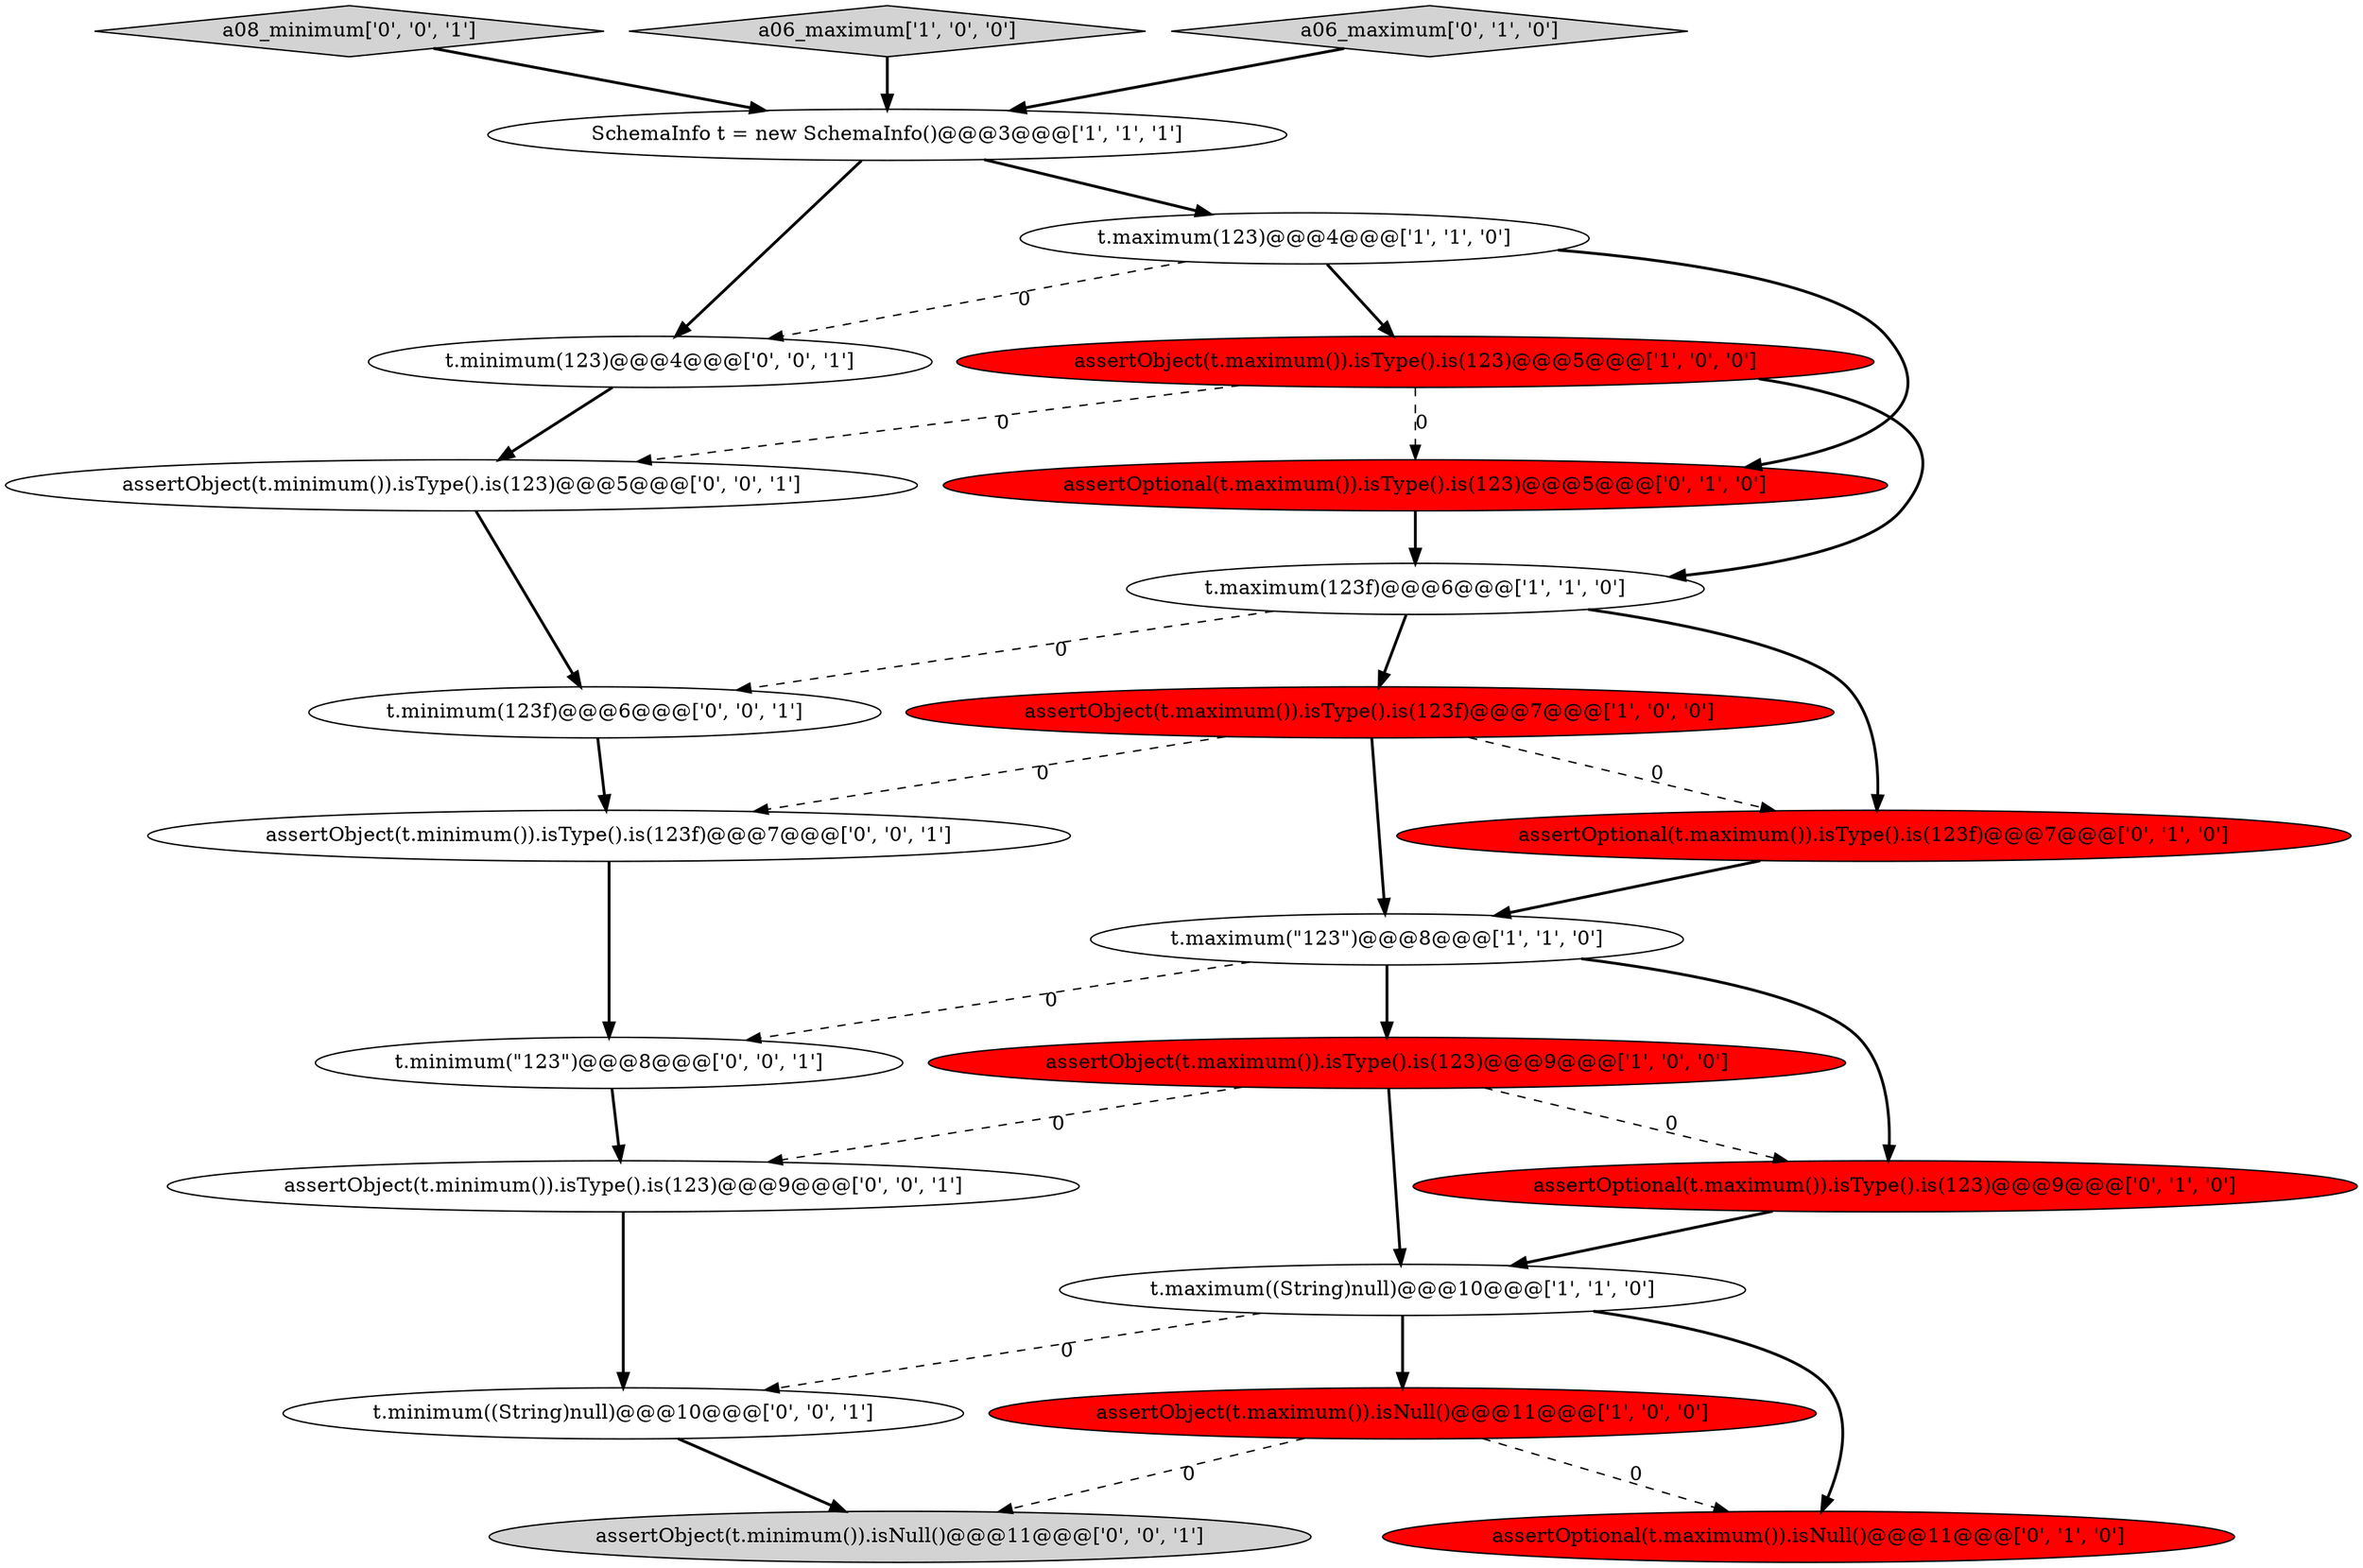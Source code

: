 digraph {
2 [style = filled, label = "t.maximum(\"123\")@@@8@@@['1', '1', '0']", fillcolor = white, shape = ellipse image = "AAA0AAABBB1BBB"];
12 [style = filled, label = "assertOptional(t.maximum()).isType().is(123f)@@@7@@@['0', '1', '0']", fillcolor = red, shape = ellipse image = "AAA1AAABBB2BBB"];
16 [style = filled, label = "t.minimum(\"123\")@@@8@@@['0', '0', '1']", fillcolor = white, shape = ellipse image = "AAA0AAABBB3BBB"];
14 [style = filled, label = "assertOptional(t.maximum()).isType().is(123)@@@9@@@['0', '1', '0']", fillcolor = red, shape = ellipse image = "AAA1AAABBB2BBB"];
6 [style = filled, label = "t.maximum(123f)@@@6@@@['1', '1', '0']", fillcolor = white, shape = ellipse image = "AAA0AAABBB1BBB"];
4 [style = filled, label = "assertObject(t.maximum()).isType().is(123)@@@5@@@['1', '0', '0']", fillcolor = red, shape = ellipse image = "AAA1AAABBB1BBB"];
8 [style = filled, label = "assertObject(t.maximum()).isType().is(123f)@@@7@@@['1', '0', '0']", fillcolor = red, shape = ellipse image = "AAA1AAABBB1BBB"];
22 [style = filled, label = "assertObject(t.minimum()).isType().is(123)@@@5@@@['0', '0', '1']", fillcolor = white, shape = ellipse image = "AAA0AAABBB3BBB"];
3 [style = filled, label = "assertObject(t.maximum()).isNull()@@@11@@@['1', '0', '0']", fillcolor = red, shape = ellipse image = "AAA1AAABBB1BBB"];
15 [style = filled, label = "t.minimum(123)@@@4@@@['0', '0', '1']", fillcolor = white, shape = ellipse image = "AAA0AAABBB3BBB"];
23 [style = filled, label = "a08_minimum['0', '0', '1']", fillcolor = lightgray, shape = diamond image = "AAA0AAABBB3BBB"];
18 [style = filled, label = "assertObject(t.minimum()).isType().is(123f)@@@7@@@['0', '0', '1']", fillcolor = white, shape = ellipse image = "AAA0AAABBB3BBB"];
10 [style = filled, label = "assertOptional(t.maximum()).isType().is(123)@@@5@@@['0', '1', '0']", fillcolor = red, shape = ellipse image = "AAA1AAABBB2BBB"];
5 [style = filled, label = "a06_maximum['1', '0', '0']", fillcolor = lightgray, shape = diamond image = "AAA0AAABBB1BBB"];
13 [style = filled, label = "assertOptional(t.maximum()).isNull()@@@11@@@['0', '1', '0']", fillcolor = red, shape = ellipse image = "AAA1AAABBB2BBB"];
9 [style = filled, label = "assertObject(t.maximum()).isType().is(123)@@@9@@@['1', '0', '0']", fillcolor = red, shape = ellipse image = "AAA1AAABBB1BBB"];
11 [style = filled, label = "a06_maximum['0', '1', '0']", fillcolor = lightgray, shape = diamond image = "AAA0AAABBB2BBB"];
17 [style = filled, label = "t.minimum(123f)@@@6@@@['0', '0', '1']", fillcolor = white, shape = ellipse image = "AAA0AAABBB3BBB"];
19 [style = filled, label = "t.minimum((String)null)@@@10@@@['0', '0', '1']", fillcolor = white, shape = ellipse image = "AAA0AAABBB3BBB"];
7 [style = filled, label = "t.maximum(123)@@@4@@@['1', '1', '0']", fillcolor = white, shape = ellipse image = "AAA0AAABBB1BBB"];
0 [style = filled, label = "SchemaInfo t = new SchemaInfo()@@@3@@@['1', '1', '1']", fillcolor = white, shape = ellipse image = "AAA0AAABBB1BBB"];
20 [style = filled, label = "assertObject(t.minimum()).isType().is(123)@@@9@@@['0', '0', '1']", fillcolor = white, shape = ellipse image = "AAA0AAABBB3BBB"];
21 [style = filled, label = "assertObject(t.minimum()).isNull()@@@11@@@['0', '0', '1']", fillcolor = lightgray, shape = ellipse image = "AAA0AAABBB3BBB"];
1 [style = filled, label = "t.maximum((String)null)@@@10@@@['1', '1', '0']", fillcolor = white, shape = ellipse image = "AAA0AAABBB1BBB"];
9->20 [style = dashed, label="0"];
3->21 [style = dashed, label="0"];
4->6 [style = bold, label=""];
7->10 [style = bold, label=""];
1->19 [style = dashed, label="0"];
1->3 [style = bold, label=""];
8->12 [style = dashed, label="0"];
6->17 [style = dashed, label="0"];
4->22 [style = dashed, label="0"];
7->4 [style = bold, label=""];
2->9 [style = bold, label=""];
3->13 [style = dashed, label="0"];
23->0 [style = bold, label=""];
10->6 [style = bold, label=""];
1->13 [style = bold, label=""];
0->15 [style = bold, label=""];
14->1 [style = bold, label=""];
15->22 [style = bold, label=""];
0->7 [style = bold, label=""];
12->2 [style = bold, label=""];
18->16 [style = bold, label=""];
11->0 [style = bold, label=""];
9->14 [style = dashed, label="0"];
8->2 [style = bold, label=""];
5->0 [style = bold, label=""];
2->16 [style = dashed, label="0"];
2->14 [style = bold, label=""];
6->8 [style = bold, label=""];
7->15 [style = dashed, label="0"];
22->17 [style = bold, label=""];
8->18 [style = dashed, label="0"];
19->21 [style = bold, label=""];
9->1 [style = bold, label=""];
20->19 [style = bold, label=""];
4->10 [style = dashed, label="0"];
16->20 [style = bold, label=""];
17->18 [style = bold, label=""];
6->12 [style = bold, label=""];
}
